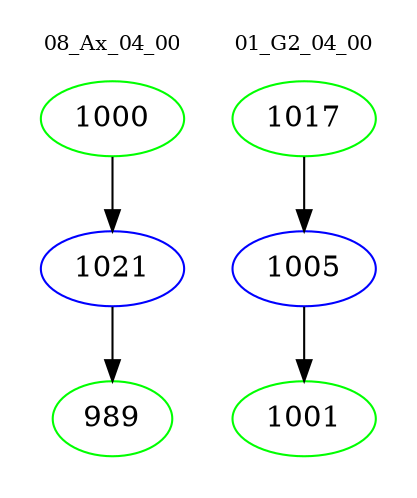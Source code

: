 digraph{
subgraph cluster_0 {
color = white
label = "08_Ax_04_00";
fontsize=10;
T0_1000 [label="1000", color="green"]
T0_1000 -> T0_1021 [color="black"]
T0_1021 [label="1021", color="blue"]
T0_1021 -> T0_989 [color="black"]
T0_989 [label="989", color="green"]
}
subgraph cluster_1 {
color = white
label = "01_G2_04_00";
fontsize=10;
T1_1017 [label="1017", color="green"]
T1_1017 -> T1_1005 [color="black"]
T1_1005 [label="1005", color="blue"]
T1_1005 -> T1_1001 [color="black"]
T1_1001 [label="1001", color="green"]
}
}
